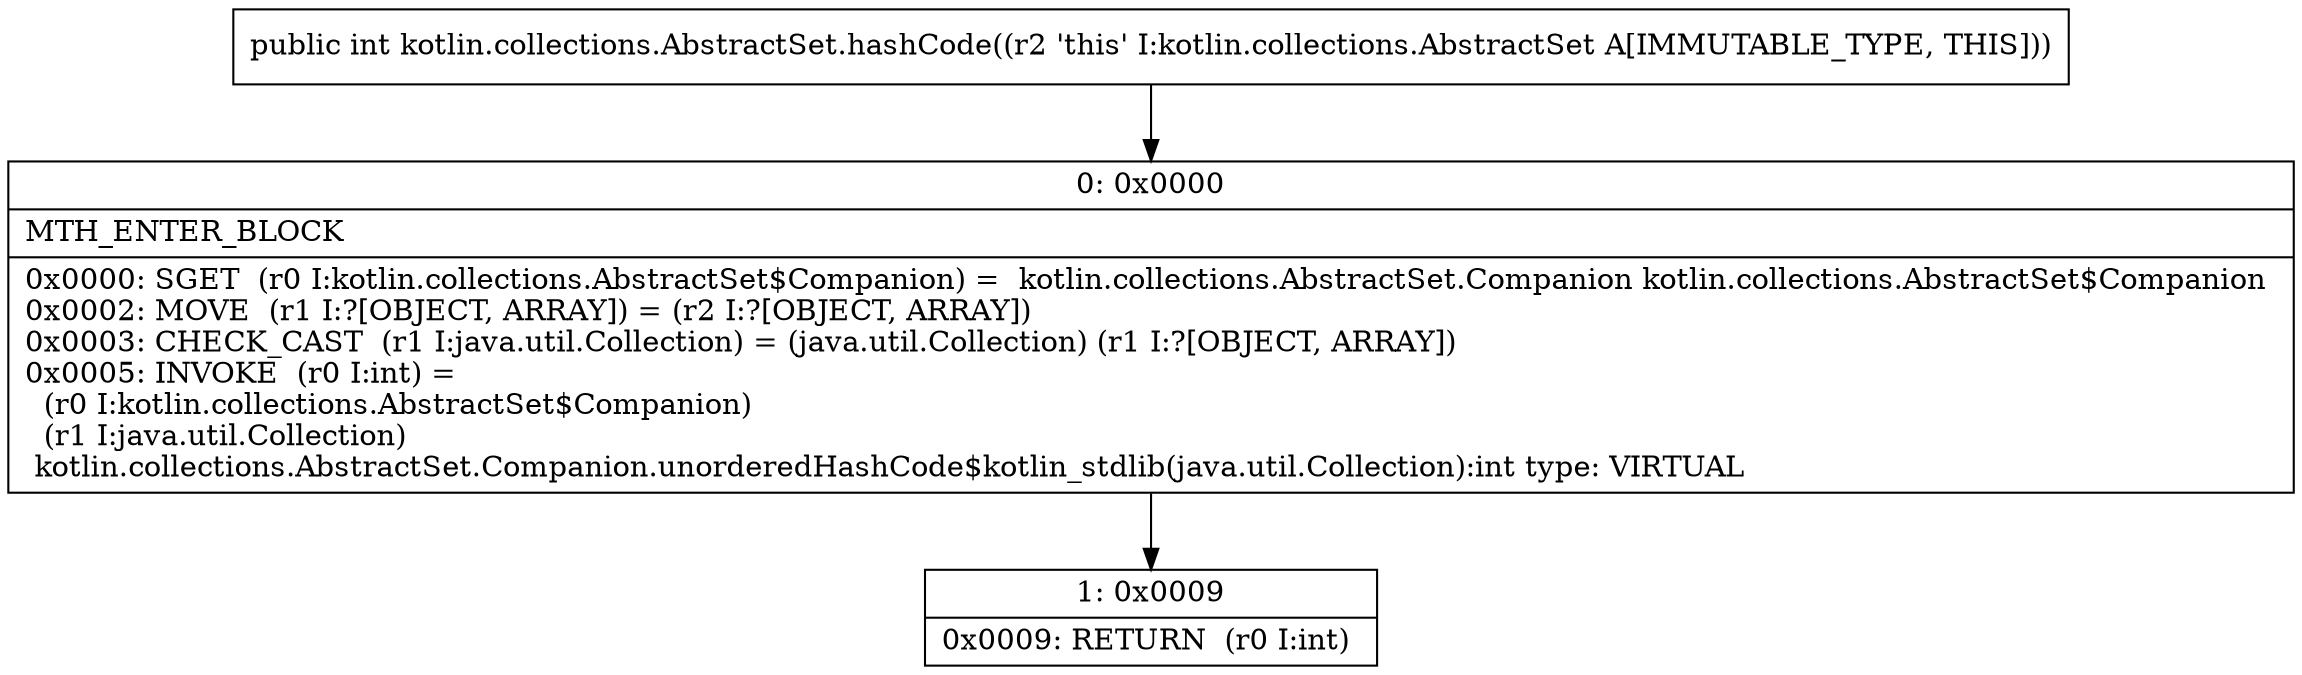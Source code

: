 digraph "CFG forkotlin.collections.AbstractSet.hashCode()I" {
Node_0 [shape=record,label="{0\:\ 0x0000|MTH_ENTER_BLOCK\l|0x0000: SGET  (r0 I:kotlin.collections.AbstractSet$Companion) =  kotlin.collections.AbstractSet.Companion kotlin.collections.AbstractSet$Companion \l0x0002: MOVE  (r1 I:?[OBJECT, ARRAY]) = (r2 I:?[OBJECT, ARRAY]) \l0x0003: CHECK_CAST  (r1 I:java.util.Collection) = (java.util.Collection) (r1 I:?[OBJECT, ARRAY]) \l0x0005: INVOKE  (r0 I:int) = \l  (r0 I:kotlin.collections.AbstractSet$Companion)\l  (r1 I:java.util.Collection)\l kotlin.collections.AbstractSet.Companion.unorderedHashCode$kotlin_stdlib(java.util.Collection):int type: VIRTUAL \l}"];
Node_1 [shape=record,label="{1\:\ 0x0009|0x0009: RETURN  (r0 I:int) \l}"];
MethodNode[shape=record,label="{public int kotlin.collections.AbstractSet.hashCode((r2 'this' I:kotlin.collections.AbstractSet A[IMMUTABLE_TYPE, THIS])) }"];
MethodNode -> Node_0;
Node_0 -> Node_1;
}

